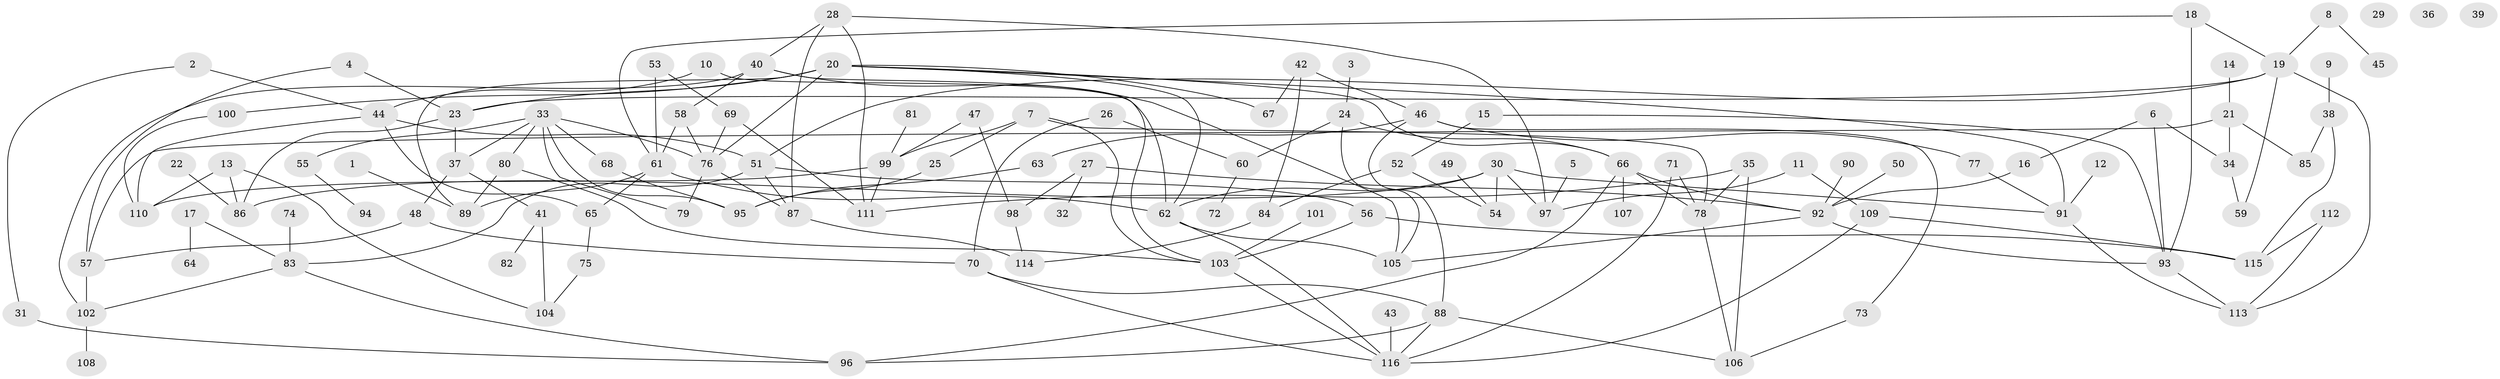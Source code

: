 // coarse degree distribution, {4: 0.13924050632911392, 9: 0.012658227848101266, 3: 0.34177215189873417, 2: 0.17721518987341772, 6: 0.06329113924050633, 11: 0.012658227848101266, 5: 0.11392405063291139, 1: 0.11392405063291139, 7: 0.012658227848101266, 8: 0.012658227848101266}
// Generated by graph-tools (version 1.1) at 2025/48/03/04/25 22:48:18]
// undirected, 116 vertices, 174 edges
graph export_dot {
  node [color=gray90,style=filled];
  1;
  2;
  3;
  4;
  5;
  6;
  7;
  8;
  9;
  10;
  11;
  12;
  13;
  14;
  15;
  16;
  17;
  18;
  19;
  20;
  21;
  22;
  23;
  24;
  25;
  26;
  27;
  28;
  29;
  30;
  31;
  32;
  33;
  34;
  35;
  36;
  37;
  38;
  39;
  40;
  41;
  42;
  43;
  44;
  45;
  46;
  47;
  48;
  49;
  50;
  51;
  52;
  53;
  54;
  55;
  56;
  57;
  58;
  59;
  60;
  61;
  62;
  63;
  64;
  65;
  66;
  67;
  68;
  69;
  70;
  71;
  72;
  73;
  74;
  75;
  76;
  77;
  78;
  79;
  80;
  81;
  82;
  83;
  84;
  85;
  86;
  87;
  88;
  89;
  90;
  91;
  92;
  93;
  94;
  95;
  96;
  97;
  98;
  99;
  100;
  101;
  102;
  103;
  104;
  105;
  106;
  107;
  108;
  109;
  110;
  111;
  112;
  113;
  114;
  115;
  116;
  1 -- 89;
  2 -- 31;
  2 -- 44;
  3 -- 24;
  4 -- 23;
  4 -- 57;
  5 -- 97;
  6 -- 16;
  6 -- 34;
  6 -- 93;
  7 -- 25;
  7 -- 78;
  7 -- 99;
  7 -- 103;
  8 -- 19;
  8 -- 45;
  9 -- 38;
  10 -- 44;
  10 -- 62;
  11 -- 97;
  11 -- 109;
  12 -- 91;
  13 -- 86;
  13 -- 104;
  13 -- 110;
  14 -- 21;
  15 -- 52;
  15 -- 93;
  16 -- 92;
  17 -- 64;
  17 -- 83;
  18 -- 19;
  18 -- 61;
  18 -- 93;
  19 -- 23;
  19 -- 51;
  19 -- 59;
  19 -- 113;
  20 -- 23;
  20 -- 62;
  20 -- 66;
  20 -- 67;
  20 -- 76;
  20 -- 89;
  20 -- 91;
  20 -- 100;
  21 -- 34;
  21 -- 57;
  21 -- 85;
  22 -- 86;
  23 -- 37;
  23 -- 86;
  24 -- 60;
  24 -- 66;
  24 -- 105;
  25 -- 95;
  26 -- 60;
  26 -- 70;
  27 -- 32;
  27 -- 92;
  27 -- 98;
  28 -- 40;
  28 -- 87;
  28 -- 97;
  28 -- 111;
  30 -- 54;
  30 -- 62;
  30 -- 86;
  30 -- 91;
  30 -- 97;
  31 -- 96;
  33 -- 37;
  33 -- 55;
  33 -- 68;
  33 -- 76;
  33 -- 79;
  33 -- 80;
  33 -- 95;
  34 -- 59;
  35 -- 78;
  35 -- 106;
  35 -- 111;
  37 -- 41;
  37 -- 48;
  38 -- 85;
  38 -- 115;
  40 -- 58;
  40 -- 102;
  40 -- 103;
  40 -- 105;
  41 -- 82;
  41 -- 104;
  42 -- 46;
  42 -- 67;
  42 -- 84;
  43 -- 116;
  44 -- 51;
  44 -- 65;
  44 -- 110;
  46 -- 63;
  46 -- 73;
  46 -- 77;
  46 -- 88;
  47 -- 98;
  47 -- 99;
  48 -- 57;
  48 -- 70;
  49 -- 54;
  50 -- 92;
  51 -- 56;
  51 -- 83;
  51 -- 87;
  52 -- 54;
  52 -- 84;
  53 -- 61;
  53 -- 69;
  55 -- 94;
  56 -- 103;
  56 -- 115;
  57 -- 102;
  58 -- 61;
  58 -- 76;
  60 -- 72;
  61 -- 62;
  61 -- 65;
  61 -- 89;
  62 -- 105;
  62 -- 116;
  63 -- 95;
  65 -- 75;
  66 -- 78;
  66 -- 92;
  66 -- 96;
  66 -- 107;
  68 -- 95;
  69 -- 76;
  69 -- 111;
  70 -- 88;
  70 -- 116;
  71 -- 78;
  71 -- 116;
  73 -- 106;
  74 -- 83;
  75 -- 104;
  76 -- 79;
  76 -- 87;
  77 -- 91;
  78 -- 106;
  80 -- 89;
  80 -- 103;
  81 -- 99;
  83 -- 96;
  83 -- 102;
  84 -- 114;
  87 -- 114;
  88 -- 96;
  88 -- 106;
  88 -- 116;
  90 -- 92;
  91 -- 113;
  92 -- 93;
  92 -- 105;
  93 -- 113;
  98 -- 114;
  99 -- 110;
  99 -- 111;
  100 -- 110;
  101 -- 103;
  102 -- 108;
  103 -- 116;
  109 -- 115;
  109 -- 116;
  112 -- 113;
  112 -- 115;
}
